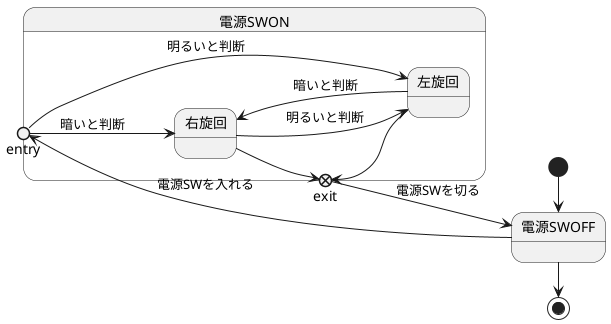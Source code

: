 @startuml
left to right direction
    state 電源SWON{
        state exit <<exitPoint>>
        state entry <<entryPoint>>
        entry --> 右旋回: 暗いと判断
        entry --> 左旋回: 明るいと判断
        右旋回 --> 左旋回: 明るいと判断
        左旋回 --> 右旋回: 暗いと判断
        exit <- 右旋回
        exit <- 左旋回
    }
    [*] -right-> 電源SWOFF
    電源SWOFF -> entry: 電源SWを入れる
    exit --> 電源SWOFF: 電源SWを切る
    電源SWOFF -right-> [*]
@enduml